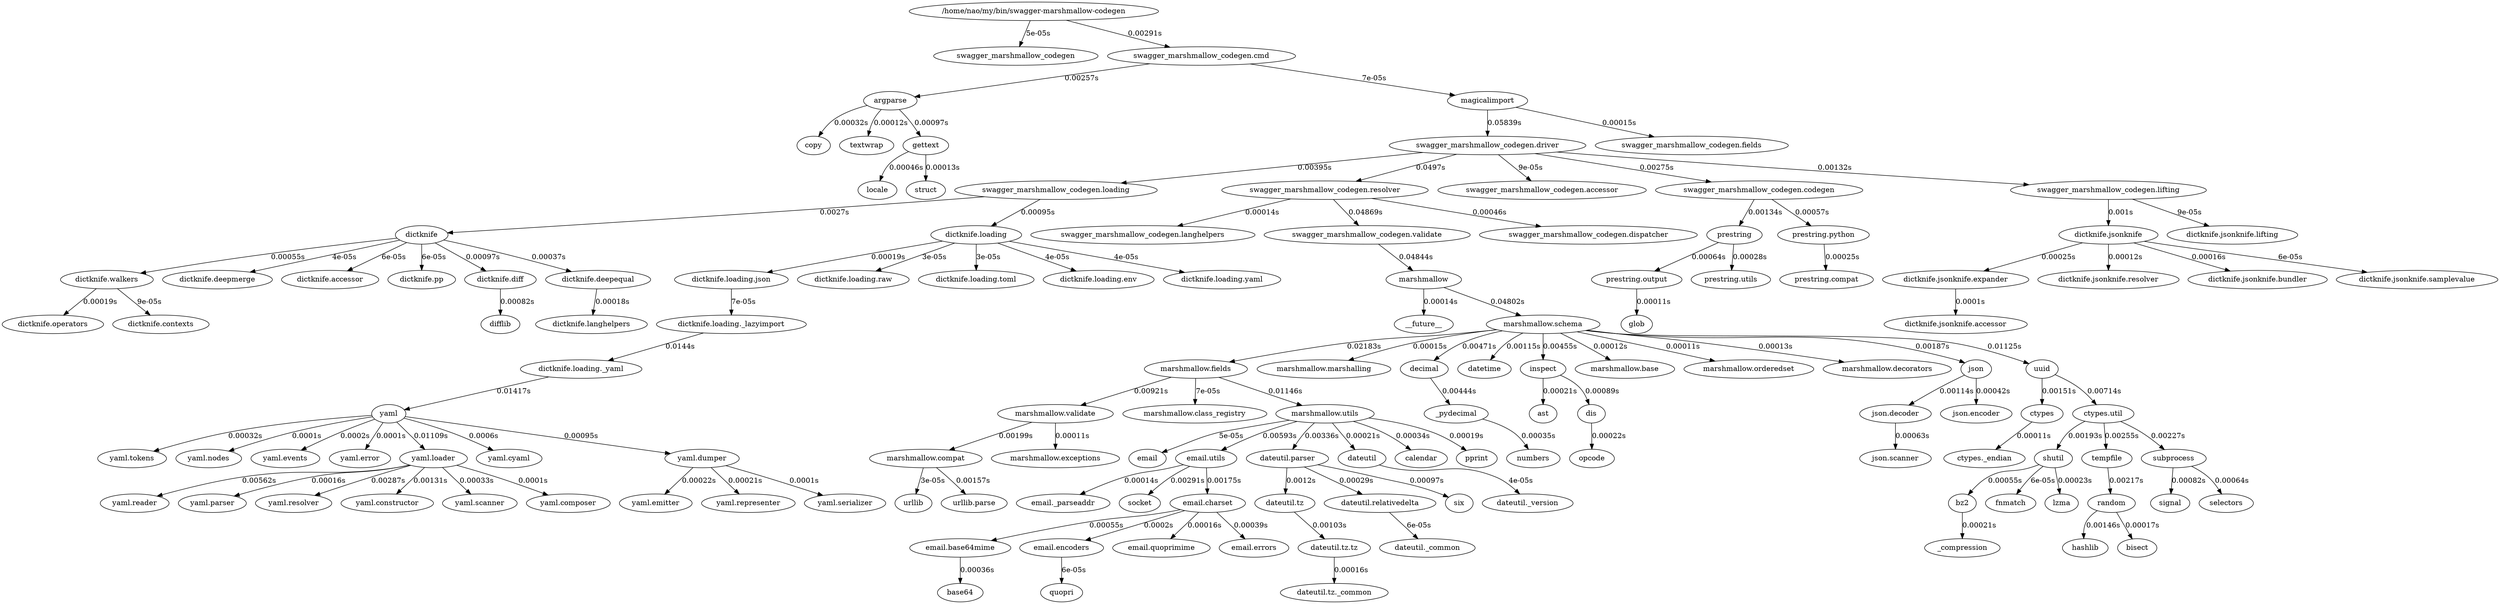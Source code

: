 digraph g {
    g0 [label="/home/nao/my/bin/swagger-marshmallow-codegen"]
    g1 [label="swagger_marshmallow_codegen"]
    g2 [label="swagger_marshmallow_codegen.cmd"]
    g3 [label="argparse"]
    g4 [label="copy"]
    g5 [label="textwrap"]
    g6 [label="gettext"]
    g7 [label="locale"]
    g8 [label="struct"]
    g9 [label="magicalimport"]
    g10 [label="dictknife.walkers"]
    g11 [label="dictknife.operators"]
    g12 [label="dictknife.contexts"]
    g13 [label="dictknife"]
    g14 [label="dictknife.deepmerge"]
    g15 [label="dictknife.accessor"]
    g16 [label="dictknife.pp"]
    g17 [label="dictknife.diff"]
    g18 [label="dictknife.deepequal"]
    g19 [label="dictknife.langhelpers"]
    g20 [label="difflib"]
    g21 [label="swagger_marshmallow_codegen.loading"]
    g22 [label="dictknife.loading"]
    g23 [label="dictknife.loading.json"]
    g24 [label="dictknife.loading._lazyimport"]
    g25 [label="dictknife.loading.raw"]
    g26 [label="dictknife.loading.toml"]
    g27 [label="dictknife.loading.env"]
    g28 [label="dictknife.loading.yaml"]
    g29 [label="swagger_marshmallow_codegen.driver"]
    g30 [label="swagger_marshmallow_codegen.resolver"]
    g31 [label="swagger_marshmallow_codegen.accessor"]
    g32 [label="swagger_marshmallow_codegen.codegen"]
    g33 [label="swagger_marshmallow_codegen.lifting"]
    g34 [label="swagger_marshmallow_codegen.langhelpers"]
    g35 [label="swagger_marshmallow_codegen.validate"]
    g36 [label="swagger_marshmallow_codegen.dispatcher"]
    g37 [label="marshmallow"]
    g38 [label="__future__"]
    g39 [label="marshmallow.schema"]
    g40 [label="marshmallow.fields"]
    g41 [label="marshmallow.marshalling"]
    g42 [label="decimal"]
    g43 [label="datetime"]
    g44 [label="inspect"]
    g45 [label="marshmallow.base"]
    g46 [label="marshmallow.orderedset"]
    g47 [label="marshmallow.decorators"]
    g48 [label="json"]
    g49 [label="uuid"]
    g50 [label="_pydecimal"]
    g51 [label="numbers"]
    g52 [label="ast"]
    g53 [label="dis"]
    g54 [label="opcode"]
    g55 [label="json.decoder"]
    g56 [label="json.scanner"]
    g57 [label="json.encoder"]
    g58 [label="ctypes"]
    g59 [label="ctypes._endian"]
    g60 [label="ctypes.util"]
    g61 [label="shutil"]
    g62 [label="bz2"]
    g63 [label="fnmatch"]
    g64 [label="lzma"]
    g65 [label="_compression"]
    g66 [label="tempfile"]
    g67 [label="subprocess"]
    g68 [label="signal"]
    g69 [label="selectors"]
    g70 [label="random"]
    g71 [label="hashlib"]
    g72 [label="bisect"]
    g73 [label="marshmallow.compat"]
    g74 [label="urllib"]
    g75 [label="urllib.parse"]
    g76 [label="marshmallow.validate"]
    g77 [label="marshmallow.exceptions"]
    g78 [label="marshmallow.class_registry"]
    g79 [label="marshmallow.utils"]
    g80 [label="email"]
    g81 [label="email.utils"]
    g82 [label="dateutil.parser"]
    g83 [label="dateutil"]
    g84 [label="calendar"]
    g85 [label="pprint"]
    g86 [label="email._parseaddr"]
    g87 [label="socket"]
    g88 [label="email.charset"]
    g89 [label="email.base64mime"]
    g90 [label="base64"]
    g91 [label="email.encoders"]
    g92 [label="email.quoprimime"]
    g93 [label="email.errors"]
    g94 [label="quopri"]
    g95 [label="dateutil._version"]
    g96 [label="dateutil.tz"]
    g97 [label="dateutil.relativedelta"]
    g98 [label="six"]
    g99 [label="dateutil._common"]
    g100 [label="dateutil.tz.tz"]
    g101 [label="dateutil.tz._common"]
    g102 [label="prestring.output"]
    g103 [label="glob"]
    g104 [label="prestring"]
    g105 [label="prestring.utils"]
    g106 [label="prestring.python"]
    g107 [label="prestring.compat"]
    g108 [label="dictknife.jsonknife.expander"]
    g109 [label="dictknife.jsonknife.accessor"]
    g110 [label="dictknife.jsonknife"]
    g111 [label="dictknife.jsonknife.resolver"]
    g112 [label="dictknife.jsonknife.bundler"]
    g113 [label="dictknife.jsonknife.samplevalue"]
    g114 [label="dictknife.jsonknife.lifting"]
    g115 [label="swagger_marshmallow_codegen.fields"]
    g116 [label="yaml"]
    g117 [label="yaml.tokens"]
    g118 [label="yaml.nodes"]
    g119 [label="yaml.events"]
    g120 [label="yaml.error"]
    g121 [label="yaml.loader"]
    g122 [label="yaml.cyaml"]
    g123 [label="yaml.dumper"]
    g124 [label="yaml.reader"]
    g125 [label="yaml.parser"]
    g126 [label="yaml.resolver"]
    g127 [label="yaml.constructor"]
    g128 [label="yaml.scanner"]
    g129 [label="yaml.composer"]
    g130 [label="yaml.emitter"]
    g131 [label="yaml.representer"]
    g132 [label="yaml.serializer"]
    g133 [label="dictknife.loading._yaml"]
    g0 -> g1 [label="5e-05s"]
    g0 -> g2 [label="0.00291s"]
    g3 -> g4 [label="0.00032s"]
    g3 -> g5 [label="0.00012s"]
    g3 -> g6 [label="0.00097s"]
    g6 -> g7 [label="0.00046s"]
    g6 -> g8 [label="0.00013s"]
    g2 -> g3 [label="0.00257s"]
    g2 -> g9 [label="7e-05s"]
    g10 -> g11 [label="0.00019s"]
    g10 -> g12 [label="9e-05s"]
    g13 -> g14 [label="4e-05s"]
    g13 -> g15 [label="6e-05s"]
    g13 -> g16 [label="6e-05s"]
    g13 -> g17 [label="0.00097s"]
    g13 -> g18 [label="0.00037s"]
    g13 -> g10 [label="0.00055s"]
    g18 -> g19 [label="0.00018s"]
    g17 -> g20 [label="0.00082s"]
    g21 -> g13 [label="0.0027s"]
    g21 -> g22 [label="0.00095s"]
    g23 -> g24 [label="7e-05s"]
    g22 -> g25 [label="3e-05s"]
    g22 -> g26 [label="3e-05s"]
    g22 -> g27 [label="4e-05s"]
    g22 -> g23 [label="0.00019s"]
    g22 -> g28 [label="4e-05s"]
    g29 -> g21 [label="0.00395s"]
    g29 -> g30 [label="0.0497s"]
    g29 -> g31 [label="9e-05s"]
    g29 -> g32 [label="0.00275s"]
    g29 -> g33 [label="0.00132s"]
    g30 -> g34 [label="0.00014s"]
    g30 -> g35 [label="0.04869s"]
    g30 -> g36 [label="0.00046s"]
    g37 -> g38 [label="0.00014s"]
    g37 -> g39 [label="0.04802s"]
    g39 -> g40 [label="0.02183s"]
    g39 -> g41 [label="0.00015s"]
    g39 -> g42 [label="0.00471s"]
    g39 -> g43 [label="0.00115s"]
    g39 -> g44 [label="0.00455s"]
    g39 -> g45 [label="0.00012s"]
    g39 -> g46 [label="0.00011s"]
    g39 -> g47 [label="0.00013s"]
    g39 -> g48 [label="0.00187s"]
    g39 -> g49 [label="0.01125s"]
    g50 -> g51 [label="0.00035s"]
    g42 -> g50 [label="0.00444s"]
    g44 -> g52 [label="0.00021s"]
    g44 -> g53 [label="0.00089s"]
    g53 -> g54 [label="0.00022s"]
    g55 -> g56 [label="0.00063s"]
    g48 -> g57 [label="0.00042s"]
    g48 -> g55 [label="0.00114s"]
    g58 -> g59 [label="0.00011s"]
    g49 -> g60 [label="0.00714s"]
    g49 -> g58 [label="0.00151s"]
    g61 -> g62 [label="0.00055s"]
    g61 -> g63 [label="6e-05s"]
    g61 -> g64 [label="0.00023s"]
    g62 -> g65 [label="0.00021s"]
    g60 -> g66 [label="0.00255s"]
    g60 -> g67 [label="0.00227s"]
    g60 -> g61 [label="0.00193s"]
    g67 -> g68 [label="0.00082s"]
    g67 -> g69 [label="0.00064s"]
    g70 -> g71 [label="0.00146s"]
    g70 -> g72 [label="0.00017s"]
    g66 -> g70 [label="0.00217s"]
    g73 -> g74 [label="3e-05s"]
    g73 -> g75 [label="0.00157s"]
    g76 -> g77 [label="0.00011s"]
    g76 -> g73 [label="0.00199s"]
    g40 -> g78 [label="7e-05s"]
    g40 -> g79 [label="0.01146s"]
    g40 -> g76 [label="0.00921s"]
    g79 -> g80 [label="5e-05s"]
    g79 -> g81 [label="0.00593s"]
    g79 -> g82 [label="0.00336s"]
    g79 -> g83 [label="0.00021s"]
    g79 -> g84 [label="0.00034s"]
    g79 -> g85 [label="0.00019s"]
    g81 -> g86 [label="0.00014s"]
    g81 -> g87 [label="0.00291s"]
    g81 -> g88 [label="0.00175s"]
    g89 -> g90 [label="0.00036s"]
    g88 -> g91 [label="0.0002s"]
    g88 -> g92 [label="0.00016s"]
    g88 -> g93 [label="0.00039s"]
    g88 -> g89 [label="0.00055s"]
    g91 -> g94 [label="6e-05s"]
    g83 -> g95 [label="4e-05s"]
    g82 -> g96 [label="0.0012s"]
    g82 -> g97 [label="0.00029s"]
    g82 -> g98 [label="0.00097s"]
    g97 -> g99 [label="6e-05s"]
    g100 -> g101 [label="0.00016s"]
    g96 -> g100 [label="0.00103s"]
    g35 -> g37 [label="0.04844s"]
    g102 -> g103 [label="0.00011s"]
    g104 -> g102 [label="0.00064s"]
    g104 -> g105 [label="0.00028s"]
    g32 -> g106 [label="0.00057s"]
    g32 -> g104 [label="0.00134s"]
    g106 -> g107 [label="0.00025s"]
    g108 -> g109 [label="0.0001s"]
    g110 -> g111 [label="0.00012s"]
    g110 -> g108 [label="0.00025s"]
    g110 -> g112 [label="0.00016s"]
    g110 -> g113 [label="6e-05s"]
    g33 -> g110 [label="0.001s"]
    g33 -> g114 [label="9e-05s"]
    g9 -> g29 [label="0.05839s"]
    g9 -> g115 [label="0.00015s"]
    g116 -> g117 [label="0.00032s"]
    g116 -> g118 [label="0.0001s"]
    g116 -> g119 [label="0.0002s"]
    g116 -> g120 [label="0.0001s"]
    g116 -> g121 [label="0.01109s"]
    g116 -> g122 [label="0.0006s"]
    g116 -> g123 [label="0.00095s"]
    g121 -> g124 [label="0.00562s"]
    g121 -> g125 [label="0.00016s"]
    g121 -> g126 [label="0.00287s"]
    g121 -> g127 [label="0.00131s"]
    g121 -> g128 [label="0.00033s"]
    g121 -> g129 [label="0.0001s"]
    g123 -> g130 [label="0.00022s"]
    g123 -> g131 [label="0.00021s"]
    g123 -> g132 [label="0.0001s"]
    g133 -> g116 [label="0.01417s"]
    g24 -> g133 [label="0.0144s"]
}
// load /home/nao/my/lib/python3.6/site-packages/swagger_marshmallow_codegen/driver.py ... 0.05839347839355469s
// load /home/nao/my/lib/python3.6/site-packages/swagger_marshmallow_codegen/resolver.py ... 0.04969930648803711s
// load /home/nao/my/lib/python3.6/site-packages/swagger_marshmallow_codegen/validate.py ... 0.048691749572753906s
// load /home/nao/my/lib/python3.6/site-packages/marshmallow/__init__.py ... 0.04843735694885254s
// load /home/nao/my/lib/python3.6/site-packages/marshmallow/schema.py ... 0.04801750183105469s
// load /home/nao/my/lib/python3.6/site-packages/marshmallow/fields.py ... 0.02182793617248535s
// load /home/nao/my/dictknife/dictknife/loading/_yaml.py ... 0.014401435852050781s
// load /home/nao/my/lib/python3.6/site-packages/yaml/__init__.py ... 0.014168500900268555s
// load /home/nao/my/lib/python3.6/site-packages/marshmallow/utils.py ... 0.01146245002746582s
// load /usr/lib/python3.6/uuid.py ... 0.011247634887695312s
// load /home/nao/my/lib/python3.6/site-packages/yaml/loader.py ... 0.01108860969543457s
// load /home/nao/my/lib/python3.6/site-packages/marshmallow/validate.py ... 0.00920724868774414s
// load /usr/lib/python3.6/ctypes/util.py ... 0.00714111328125s
// load /usr/lib/python3.6/email/utils.py ... 0.005925893783569336s
// load /home/nao/my/lib/python3.6/site-packages/yaml/reader.py ... 0.005621433258056641s
// load /usr/lib/python3.6/decimal.py ... 0.004709720611572266s
// load /usr/lib/python3.6/inspect.py ... 0.004546642303466797s
// load /usr/lib/python3.6/_pydecimal.py ... 0.004437923431396484s
// load /home/nao/my/lib/python3.6/site-packages/swagger_marshmallow_codegen/loading.py ... 0.003951311111450195s
// load /home/nao/my/lib/python3.6/site-packages/dateutil/parser.py ... 0.0033605098724365234s
// load /usr/lib/python3.6/socket.py ... 0.0029103755950927734s
// load /home/nao/my/lib/python3.6/site-packages/swagger_marshmallow_codegen/cmd.py ... 0.0029082298278808594s
// load /home/nao/my/lib/python3.6/site-packages/yaml/resolver.py ... 0.0028696060180664062s
// load /home/nao/my/lib/python3.6/site-packages/swagger_marshmallow_codegen/codegen.py ... 0.002750873565673828s
// load /home/nao/my/dictknife/dictknife/__init__.py ... 0.002701997756958008s
// load /usr/lib/python3.6/argparse.py ... 0.0025691986083984375s
// load /usr/lib/python3.6/tempfile.py ... 0.0025496482849121094s
// load /usr/lib/python3.6/subprocess.py ... 0.0022666454315185547s
// load /usr/lib/python3.6/random.py ... 0.0021734237670898438s
// load /home/nao/my/lib/python3.6/site-packages/marshmallow/compat.py ... 0.001989126205444336s
// load /usr/lib/python3.6/shutil.py ... 0.0019326210021972656s
// load /usr/lib/python3.6/json/__init__.py ... 0.0018656253814697266s
// load /usr/lib/python3.6/email/charset.py ... 0.0017545223236083984s
// load /usr/lib/python3.6/urllib/parse.py ... 0.0015704631805419922s
// load /usr/lib/python3.6/ctypes/__init__.py ... 0.0015120506286621094s
// load /usr/lib/python3.6/hashlib.py ... 0.0014636516571044922s
// load /home/nao/my/prestring/prestring/__init__.py ... 0.0013401508331298828s
// load /home/nao/my/lib/python3.6/site-packages/swagger_marshmallow_codegen/lifting.py ... 0.0013227462768554688s
// load /home/nao/my/lib/python3.6/site-packages/yaml/constructor.py ... 0.0013113021850585938s
// load /home/nao/my/lib/python3.6/site-packages/dateutil/tz/__init__.py ... 0.0012040138244628906s
// load /usr/lib/python3.6/datetime.py ... 0.0011472702026367188s
// load /usr/lib/python3.6/json/decoder.py ... 0.001135110855102539s
// load /home/nao/my/lib/python3.6/site-packages/dateutil/tz/tz.py ... 0.0010290145874023438s
// load /home/nao/my/dictknife/dictknife/jsonknife/__init__.py ... 0.001001596450805664s
// load /usr/lib/python3.6/gettext.py ... 0.0009741783142089844s
// load /home/nao/my/lib/python3.6/site-packages/six.py ... 0.0009701251983642578s
// load /home/nao/my/dictknife/dictknife/diff.py ... 0.0009660720825195312s
// load /home/nao/my/dictknife/dictknife/loading/__init__.py ... 0.0009548664093017578s
// load /home/nao/my/lib/python3.6/site-packages/yaml/dumper.py ... 0.0009531974792480469s
// load /usr/lib/python3.6/dis.py ... 0.0008862018585205078s
// load /usr/lib/python3.6/difflib.py ... 0.0008232593536376953s
// load /usr/lib/python3.6/signal.py ... 0.0008230209350585938s
// load /usr/lib/python3.6/selectors.py ... 0.0006449222564697266s
// load /home/nao/my/prestring/prestring/output.py ... 0.0006399154663085938s
// load /usr/lib/python3.6/json/scanner.py ... 0.0006341934204101562s
// load /home/nao/my/lib/python3.6/site-packages/yaml/cyaml.py ... 0.0005958080291748047s
// load /home/nao/my/prestring/prestring/python.py ... 0.0005698204040527344s
// load /home/nao/my/dictknife/dictknife/walkers.py ... 0.0005509853363037109s
// load /usr/lib/python3.6/email/base64mime.py ... 0.0005500316619873047s
// load /usr/lib/python3.6/bz2.py ... 0.000545501708984375s
// load /home/nao/my/lib/python3.6/site-packages/swagger_marshmallow_codegen/dispatcher.py ... 0.0004620552062988281s
// load /usr/lib/python3.6/locale.py ... 0.00045752525329589844s
// load /usr/lib/python3.6/json/encoder.py ... 0.0004191398620605469s
// load /usr/lib/python3.6/email/errors.py ... 0.00039196014404296875s
// load /home/nao/my/dictknife/dictknife/deepequal.py ... 0.0003685951232910156s
// load /usr/lib/python3.6/base64.py ... 0.00036406517028808594s
// load /usr/lib/python3.6/numbers.py ... 0.00035071372985839844s
// load /usr/lib/python3.6/calendar.py ... 0.0003437995910644531s
// load /home/nao/my/lib/python3.6/site-packages/yaml/scanner.py ... 0.0003261566162109375s
// load /usr/lib/python3.6/copy.py ... 0.0003237724304199219s
// load /home/nao/my/lib/python3.6/site-packages/yaml/tokens.py ... 0.00032210350036621094s
// load /home/nao/my/lib/python3.6/site-packages/dateutil/relativedelta.py ... 0.000286102294921875s
// load /home/nao/my/prestring/prestring/utils.py ... 0.00027751922607421875s
// load /home/nao/my/dictknife/dictknife/jsonknife/expander.py ... 0.00025153160095214844s
// load /home/nao/my/prestring/prestring/compat.py ... 0.0002455711364746094s
// load /usr/lib/python3.6/lzma.py ... 0.00022602081298828125s
// load /usr/lib/python3.6/opcode.py ... 0.0002238750457763672s
// load /home/nao/my/lib/python3.6/site-packages/yaml/emitter.py ... 0.00022268295288085938s
// load /home/nao/my/lib/python3.6/site-packages/yaml/representer.py ... 0.0002117156982421875s
// load /usr/lib/python3.6/_compression.py ... 0.0002105236053466797s
// load /home/nao/my/lib/python3.6/site-packages/dateutil/__init__.py ... 0.0002086162567138672s
// load /usr/lib/python3.6/ast.py ... 0.00020647048950195312s
// load /home/nao/my/lib/python3.6/site-packages/yaml/events.py ... 0.0002048015594482422s
// load /usr/lib/python3.6/email/encoders.py ... 0.00020265579223632812s
// load /home/nao/my/dictknife/dictknife/operators.py ... 0.00019025802612304688s
// load /home/nao/my/dictknife/dictknife/loading/json.py ... 0.00018930435180664062s
// load /usr/lib/python3.6/pprint.py ... 0.00018668174743652344s
// load /home/nao/my/dictknife/dictknife/langhelpers.py ... 0.00018405914306640625s
// load /usr/lib/python3.6/bisect.py ... 0.00017118453979492188s
// load /home/nao/my/lib/python3.6/site-packages/yaml/parser.py ... 0.00016450881958007812s
// load /usr/lib/python3.6/email/quoprimime.py ... 0.00016188621520996094s
// load /home/nao/my/dictknife/dictknife/jsonknife/bundler.py ... 0.00015783309936523438s
// load /home/nao/my/lib/python3.6/site-packages/dateutil/tz/_common.py ... 0.00015735626220703125s
// load /home/nao/my/lib/python3.6/site-packages/swagger_marshmallow_codegen/fields.py ... 0.00014710426330566406s
// load /home/nao/my/lib/python3.6/site-packages/marshmallow/marshalling.py ... 0.0001456737518310547s
// load /usr/lib/python3.6/email/_parseaddr.py ... 0.00013971328735351562s
// load /home/nao/my/lib/python3.6/site-packages/swagger_marshmallow_codegen/langhelpers.py ... 0.00013875961303710938s
// load /usr/lib/python3.6/__future__.py ... 0.00013756752014160156s
// load /home/nao/my/lib/python3.6/site-packages/marshmallow/decorators.py ... 0.00013017654418945312s
// load /usr/lib/python3.6/struct.py ... 0.00012803077697753906s
// load /usr/lib/python3.6/textwrap.py ... 0.0001246929168701172s
// load /home/nao/my/dictknife/dictknife/jsonknife/resolver.py ... 0.00012183189392089844s
// load /home/nao/my/lib/python3.6/site-packages/marshmallow/base.py ... 0.00011658668518066406s
// load /usr/lib/python3.6/glob.py ... 0.00011372566223144531s
// load /usr/lib/python3.6/ctypes/_endian.py ... 0.00011157989501953125s
// load /home/nao/my/lib/python3.6/site-packages/marshmallow/orderedset.py ... 0.00011157989501953125s
// load /home/nao/my/lib/python3.6/site-packages/marshmallow/exceptions.py ... 0.00010657310485839844s
// load /home/nao/my/lib/python3.6/site-packages/yaml/composer.py ... 0.00010132789611816406s
// load /home/nao/my/lib/python3.6/site-packages/yaml/serializer.py ... 0.00010061264038085938s
// load /home/nao/my/lib/python3.6/site-packages/yaml/nodes.py ... 0.00010037422180175781s
// load /home/nao/my/dictknife/dictknife/jsonknife/accessor.py ... 9.870529174804688e-05s
// load /home/nao/my/lib/python3.6/site-packages/yaml/error.py ... 9.775161743164062e-05s
// load /home/nao/my/dictknife/dictknife/jsonknife/lifting.py ... 8.58306884765625e-05s
// load /home/nao/my/lib/python3.6/site-packages/swagger_marshmallow_codegen/accessor.py ... 8.559226989746094e-05s
// load /home/nao/my/dictknife/dictknife/contexts.py ... 8.535385131835938e-05s
// load /home/nao/my/lib/python3.6/site-packages/marshmallow/class_registry.py ... 7.104873657226562e-05s
// load /home/nao/my/lib/python3.6/site-packages/magicalimport/__init__.py ... 6.890296936035156e-05s
// load /home/nao/my/dictknife/dictknife/loading/_lazyimport.py ... 6.890296936035156e-05s
// load /usr/lib/python3.6/quopri.py ... 6.389617919921875e-05s
// load /usr/lib/python3.6/fnmatch.py ... 6.341934204101562e-05s
// load /home/nao/my/dictknife/dictknife/jsonknife/samplevalue.py ... 5.7220458984375e-05s
// load /home/nao/my/lib/python3.6/site-packages/dateutil/_common.py ... 5.698204040527344e-05s
// load /home/nao/my/dictknife/dictknife/pp.py ... 5.698204040527344e-05s
// load /home/nao/my/dictknife/dictknife/accessor.py ... 5.650520324707031e-05s
// load /usr/lib/python3.6/email/__init__.py ... 4.9591064453125e-05s
// load /home/nao/my/lib/python3.6/site-packages/swagger_marshmallow_codegen/__init__.py ... 4.9591064453125e-05s
// load /home/nao/my/dictknife/dictknife/loading/env.py ... 4.482269287109375e-05s
// load /home/nao/my/dictknife/dictknife/deepmerge.py ... 4.315376281738281e-05s
// load /home/nao/my/dictknife/dictknife/loading/yaml.py ... 3.695487976074219e-05s
// load /home/nao/my/lib/python3.6/site-packages/dateutil/_version.py ... 3.6716461181640625e-05s
// load /home/nao/my/dictknife/dictknife/loading/toml.py ... 3.314018249511719e-05s
// load /home/nao/my/dictknife/dictknife/loading/raw.py ... 3.266334533691406e-05s
// load /usr/lib/python3.6/urllib/__init__.py ... 3.24249267578125e-05s
// load /usr/lib/python3.6/lib-dynload/_socket.cpython-36m-x86_64-linux-gnu.so ... 5.245208740234375e-06s
// load /home/nao/my/lib/python3.6/site-packages/_yaml.cpython-36m-x86_64-linux-gnu.so ... 5.0067901611328125e-06s
// load /usr/lib/python3.6/lib-dynload/_posixsubprocess.cpython-36m-x86_64-linux-gnu.so ... 4.291534423828125e-06s
// load /usr/lib/python3.6/lib-dynload/math.cpython-36m-x86_64-linux-gnu.so ... 4.0531158447265625e-06s
// load /usr/lib/python3.6/lib-dynload/binascii.cpython-36m-x86_64-linux-gnu.so ... 4.0531158447265625e-06s
// load /usr/lib/python3.6/lib-dynload/_hashlib.cpython-36m-x86_64-linux-gnu.so ... 4.0531158447265625e-06s
// load /usr/lib/python3.6/lib-dynload/_datetime.cpython-36m-x86_64-linux-gnu.so ... 4.0531158447265625e-06s
// load /usr/lib/python3.6/lib-dynload/_json.cpython-36m-x86_64-linux-gnu.so ... 3.814697265625e-06s
// load /usr/lib/python3.6/lib-dynload/_ctypes.cpython-36m-x86_64-linux-gnu.so ... 3.5762786865234375e-06s
// load /usr/lib/python3.6/lib-dynload/zlib.cpython-36m-x86_64-linux-gnu.so ... 3.337860107421875e-06s
// load /usr/lib/python3.6/lib-dynload/select.cpython-36m-x86_64-linux-gnu.so ... 3.337860107421875e-06s
// load /usr/lib/python3.6/lib-dynload/_struct.cpython-36m-x86_64-linux-gnu.so ... 3.337860107421875e-06s
// load /usr/lib/python3.6/lib-dynload/_random.cpython-36m-x86_64-linux-gnu.so ... 3.337860107421875e-06s
// load /usr/lib/python3.6/lib-dynload/_opcode.cpython-36m-x86_64-linux-gnu.so ... 3.337860107421875e-06s
// load /usr/lib/python3.6/lib-dynload/_blake2.cpython-36m-x86_64-linux-gnu.so ... 3.337860107421875e-06s
// load /usr/lib/python3.6/lib-dynload/_bisect.cpython-36m-x86_64-linux-gnu.so ... 3.337860107421875e-06s
// load /usr/lib/python3.6/lib-dynload/_sha3.cpython-36m-x86_64-linux-gnu.so ... 3.0994415283203125e-06s
// load /usr/lib/python3.6/lib-dynload/_lzma.cpython-36m-x86_64-linux-gnu.so ... 2.86102294921875e-06s
// load /usr/lib/python3.6/lib-dynload/_bz2.cpython-36m-x86_64-linux-gnu.so ... 2.86102294921875e-06s
// load /usr/lib/python3.6/lib-dynload/grp.cpython-36m-x86_64-linux-gnu.so ... 2.6226043701171875e-06s

